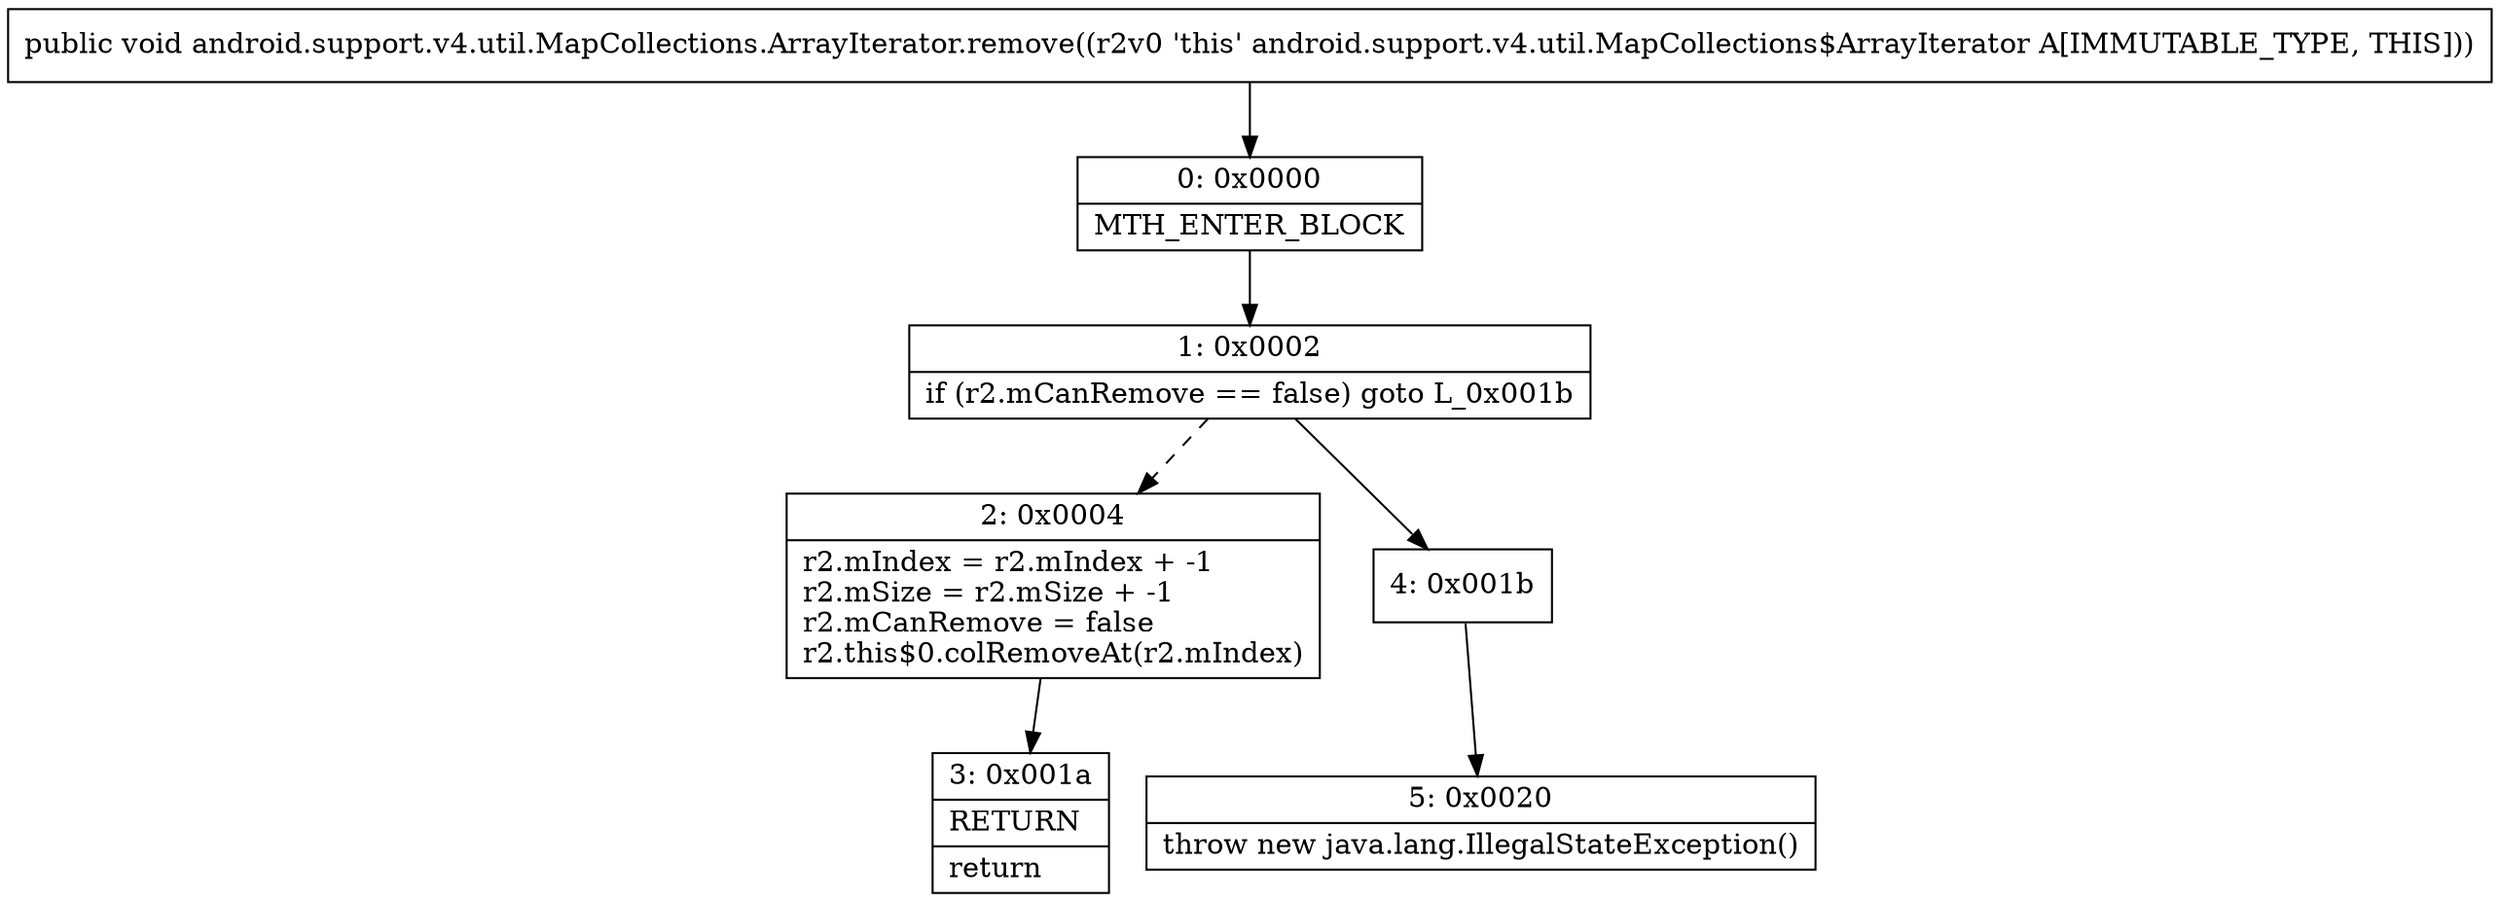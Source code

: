 digraph "CFG forandroid.support.v4.util.MapCollections.ArrayIterator.remove()V" {
Node_0 [shape=record,label="{0\:\ 0x0000|MTH_ENTER_BLOCK\l}"];
Node_1 [shape=record,label="{1\:\ 0x0002|if (r2.mCanRemove == false) goto L_0x001b\l}"];
Node_2 [shape=record,label="{2\:\ 0x0004|r2.mIndex = r2.mIndex + \-1\lr2.mSize = r2.mSize + \-1\lr2.mCanRemove = false\lr2.this$0.colRemoveAt(r2.mIndex)\l}"];
Node_3 [shape=record,label="{3\:\ 0x001a|RETURN\l|return\l}"];
Node_4 [shape=record,label="{4\:\ 0x001b}"];
Node_5 [shape=record,label="{5\:\ 0x0020|throw new java.lang.IllegalStateException()\l}"];
MethodNode[shape=record,label="{public void android.support.v4.util.MapCollections.ArrayIterator.remove((r2v0 'this' android.support.v4.util.MapCollections$ArrayIterator A[IMMUTABLE_TYPE, THIS])) }"];
MethodNode -> Node_0;
Node_0 -> Node_1;
Node_1 -> Node_2[style=dashed];
Node_1 -> Node_4;
Node_2 -> Node_3;
Node_4 -> Node_5;
}

